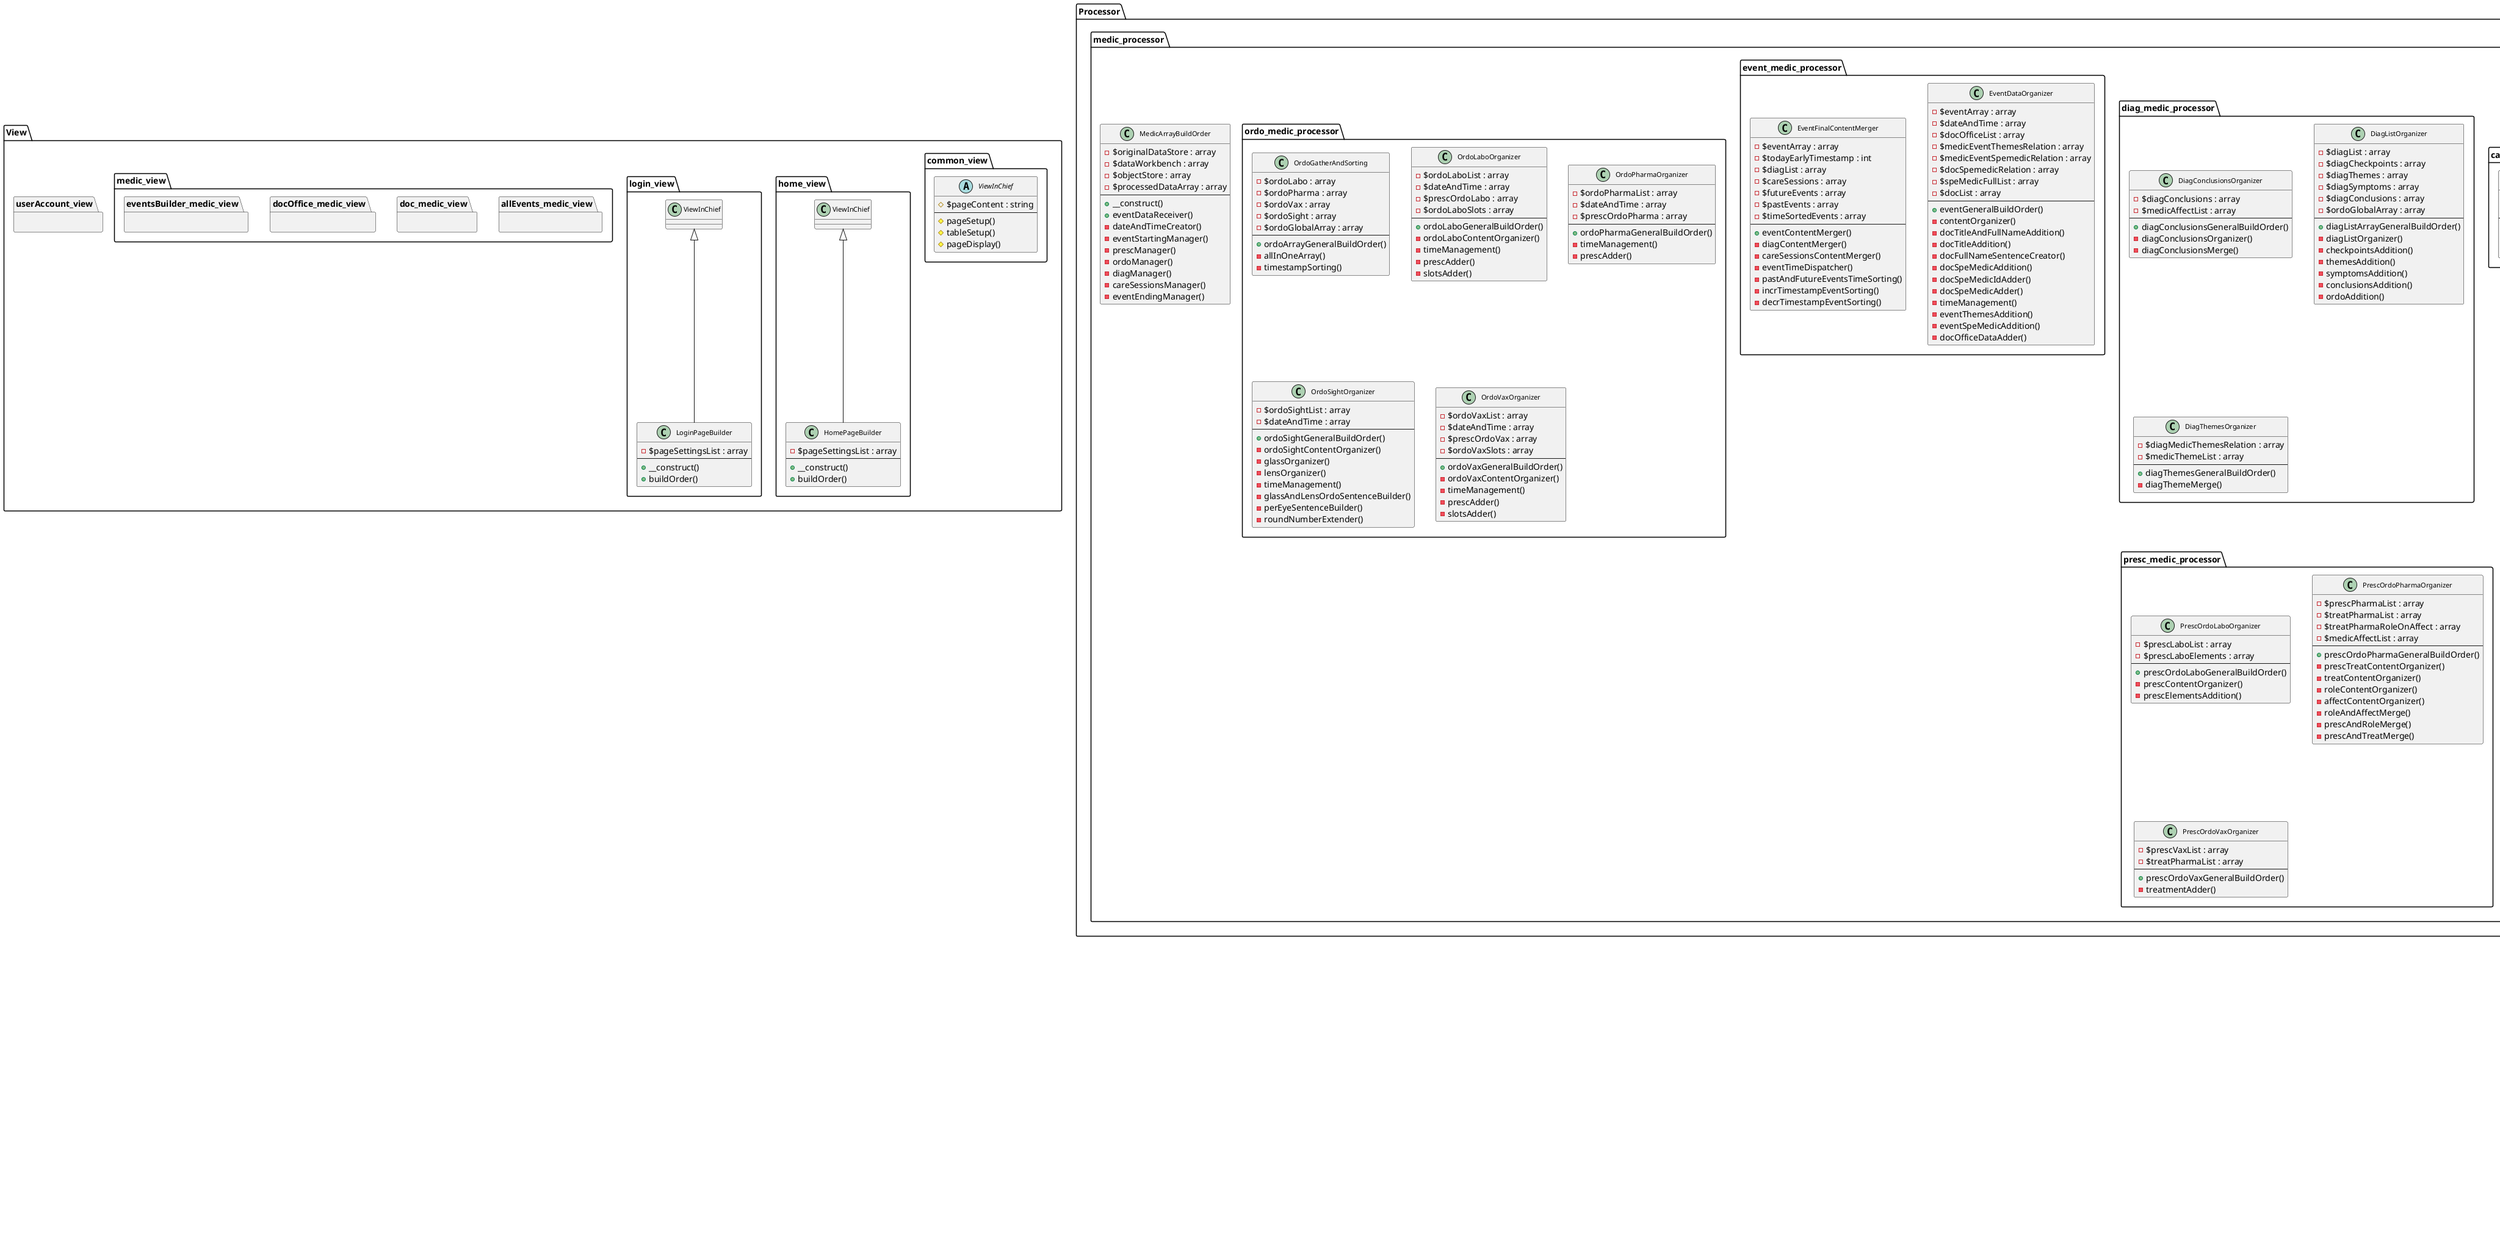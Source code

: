 @startuml

skinparam ClassFontSize 11
skinparam ClassFontName Verdana


together {
    package Controller {
        abstract class GetAndPostCleaner {
            # inputCleaner()
        }

        class ControllerDispatch extends GetAndPostCleaner {
            - $cleanedUpGet : array
            - $cleanedUpPost : array
            - $selectedController : string
            --
            + __construct()
            - sessionChecker()
            - unloggedDispatcher()
            - loggedInDispatcher()
        }


        package common_controller {

        }


        package home_controller {
            class HomeGetController {
                - $homeModel : object
                - $eventIdFinder : object
                - $eventDataGatherer : object
                - $medicArrayBuildOrder : object
                - $homeView : object
                --
                + __construct()
                + displayHomePage()
            }
        }


        package login_controller {
            abstract class LoginCommonController {
                - $loginView : object
                --
                + __construct()
                + displayLoginPage()
            }

            class LoginGetController extends LoginCommonController {
                + actionReceiver()
            }

            class LoginPostController extends LoginCommonController {
                - $loginModel : object
                --
                - loginModelInit()
                + actionReceiver()
            }
        }


        package medic_controller {

        }


        package userAccount_controller {
            class UserAccountGetController{
                - $homeModel : object
                - $homeView : object
                --
                + actionReceiver()
            }

            class UserAccountPostController{
                - $homeModel : object
                - $homeView : object
                --
                + actionReceiver()
            }
        }
    }


    package Model {
        package common_model {
            abstract class ModelInChief {
                # $pdo : object
                #  $query : object
                --
                + __construct()
                # pdoInit()
                # pdoPreparedSelectExecute()
                # pdoRawSelectExecute()
                # pdoEventSelectMultiQuery()
                # pdoPreparedInsertUpdateDeleteExecute()
            }

        }


        package home_model {
            class HomeModel extends ModelInChief {

            }
        }


        package login_model {
            class LoginModel extends ModelInChief {
                + checkUserLogs()
            }
        }


        package medic_model {
            package allEvents_medic_model {

            }


            package doc_medic_model {

            }


            package doc_medic_model {

            }


            package eventDataGatherer_medic_model {
                class EventDataGathererPdoManager extends ModelInChief {
                    # $pdoArray : array
                    --
                    + __construct()
                    # pdoQuery()
                    # pdoArrayReinit()
                    # stmtWhereBuilder()
                    # pdoDataEntry()
                    # pdoQueryExec()
                    # pdoDataPrepare()
                    # pdoResultWriter()
                }

                class EventDataHelpers extends EventDataGathererPdoManager{
                    # $dataStore : array
                    --
                    + __construct()
                    - dataStoreArrayPrepPhase1()
                    - dataStoreArrayPrepPhase2()
                    # gatherAll()
                    # dualColumnGatherAll()
                    # idExtractor()
                    # docIDExtractor()
                    # gatherAllFromUsagePhase()
                }

                class SpecificStmtStore extends EventDataHelpers {
                    + __construct()
                    # medicEventList()
                    # docList()
                    # docOfficeList()
                    # prescPharmaListOnlyOrdoPharmaIds()
                    # ordoVaxSlotsOnlyOrdoVaxIds()
                    # treatPharmaNames()
                    # medicAffectNames()
                    # medicEventAffectsRelation()
                    # medicEventThemesRelation()
                    # medicEventSpemedicRelation()
                }

                class EventDataGatherer extends SpecificStmtStore {
                    # $dataStore : array
                    # $eventsIdList : array
                    --
                    + __construct()
                    + eventIdReceiver()
                    - gatherWave1PdoPrep()
                    - idExtractionFromWave1()
                    - gatherWave2PdoPrep()
                    - idExtractionFromWave2()
                    - gatherWave3PdoPrep()
                    - idExtractionFromWave3()
                    - gatherWave4PdoPrep()
                    - idExtractionFromWave4()
                    - gatherWave5PdoPrep()
                    - idExtractionFromWave5()
                    - gatherWave6PdoPrep()
                    - idExtractionFromWave6()
                    - gatherWave7PdoPrep()
                }
            }


            package eventIdFinder_medic_model {
                class EventIdFinder extends ModelInChief {
                    + __construct()
                    + comingEventsIds()
                    + eventsIdsByUserId()
                    + onlyOneEvent()
                }

            }


            package speMedic_medic_model {

            }
        }

        package userAccount_model {

        }
    }

    package Processor {
        package medic_processor {
            class MedicArrayBuildOrder {
                - $originalDataStore : array
                - $dataWorkbench : array
                - $objectStore : array
                - $processedDataArray : array
                --
                + __construct()
                + eventDataReceiver()
                - dateAndTimeCreator()
                - eventStartingManager()
                - prescManager()
                - ordoManager()
                - diagManager()
                - careSessionsManager()
                - eventEndingManager()
            }

            package care_medic_processor {
                class CareSessionsOrganizer {
                    - $careSessionsList : array
                    - $careSessionElements : array
                    --
                    + careSessionsGeneralBuildOrder()
                    - careSessionsContentOrganizer()
                    - careElementsAddition()
                }
            }

            package diag_medic_processor {
                class DiagConclusionsOrganizer {
                    - $diagConclusions : array
                    - $medicAffectList : array
                    --
                    + diagConclusionsGeneralBuildOrder()
                    - diagConclusionsOrganizer()
                    - diagConclusionsMerge()
                }

                class DiagListOrganizer {
                    - $diagList : array
                    - $diagCheckpoints : array
                    - $diagThemes : array
                    - $diagSymptoms : array
                    - $diagConclusions : array
                    - $ordoGlobalArray : array
                    --
                    + diagListArrayGeneralBuildOrder()
                    - diagListOrganizer()
                    - checkpointsAddition()
                    - themesAddition()
                    - symptomsAddition()
                    - conclusionsAddition()
                    - ordoAddition()
                }

                class DiagThemesOrganizer {
                    - $diagMedicThemesRelation : array
                    - $medicThemeList : array
                    --
                    + diagThemesGeneralBuildOrder()
                    - diagThemeMerge()
                }
            }

            package event_medic_processor {
                class EventDataOrganizer {
                    - $eventArray : array
                    - $dateAndTime : array
                    - $docOfficeList : array
                    - $medicEventThemesRelation : array
                    - $medicEventSpemedicRelation : array
                    - $docSpemedicRelation : array
                    - $speMedicFullList : array
                    - $docList : array
                    --
                    + eventGeneralBuildOrder()
                    - contentOrganizer()
                    - docTitleAndFullNameAddition()
                    - docTitleAddition()
                    - docFullNameSentenceCreator()
                    - docSpeMedicAddition()
                    - docSpeMedicIdAdder()
                    - docSpeMedicAdder()
                    - timeManagement()
                    - eventThemesAddition()
                    - eventSpeMedicAddition()
                    - docOfficeDataAdder()
                }

                class EventFinalContentMerger {
                    - $eventArray : array
                    - $todayEarlyTimestamp : int
                    - $diagList : array
                    - $careSessions : array
                    - $futureEvents : array
                    - $pastEvents : array
                    - $timeSortedEvents : array
                    --
                    + eventContentMerger()
                    - diagContentMerger()
                    - careSessionsContentMerger()
                    - eventTimeDispatcher()
                    - pastAndFutureEventsTimeSorting()
                    - incrTimestampEventSorting()
                    - decrTimestampEventSorting()
                }
            }

            package ordo_medic_processor {
                class OrdoGatherAndSorting {
                    - $ordoLabo : array
                    - $ordoPharma : array
                    - $ordoVax : array
                    - $ordoSight : array
                    - $ordoGlobalArray : array
                    --
                    + ordoArrayGeneralBuildOrder()
                    - allInOneArray()
                    - timestampSorting()
                }

                class OrdoLaboOrganizer {
                    - $ordoLaboList : array
                    - $dateAndTime : array
                    - $prescOrdoLabo : array
                    - $ordoLaboSlots : array
                    --
                    + ordoLaboGeneralBuildOrder()
                    - ordoLaboContentOrganizer()
                    - timeManagement()
                    - prescAdder()
                    - slotsAdder()
                }

                class OrdoPharmaOrganizer {
                    - $ordoPharmaList : array
                    - $dateAndTime : array
                    - $prescOrdoPharma : array
                    --
                    + ordoPharmaGeneralBuildOrder()
                    - timeManagement()
                    - prescAdder()
                }

                class OrdoSightOrganizer {
                    - $ordoSightList : array
                    - $dateAndTime : array
                    --
                    + ordoSightGeneralBuildOrder()
                    - ordoSightContentOrganizer()
                    - glassOrganizer()
                    - lensOrganizer()
                    - timeManagement()
                    - glassAndLensOrdoSentenceBuilder()
                    - perEyeSentenceBuilder()
                    - roundNumberExtender()
                }

                class OrdoVaxOrganizer {
                    - $ordoVaxList : array
                    - $dateAndTime : array
                    - $prescOrdoVax : array
                    - $ordoVaxSlots : array
                    --
                    + ordoVaxGeneralBuildOrder()
                    - ordoVaxContentOrganizer()
                    - timeManagement()
                    - prescAdder()
                    - slotsAdder()
                }

            }

            package presc_medic_processor {
                class PrescOrdoLaboOrganizer {
                    - $prescLaboList : array
                    - $prescLaboElements : array
                    --
                    + prescOrdoLaboGeneralBuildOrder()
                    - prescContentOrganizer()
                    - prescElementsAddition()
                }

                class PrescOrdoPharmaOrganizer {
                    - $prescPharmaList : array
                    - $treatPharmaList : array
                    - $treatPharmaRoleOnAffect : array
                    - $medicAffectList : array
                    --
                    + prescOrdoPharmaGeneralBuildOrder()
                    - prescTreatContentOrganizer()
                    - treatContentOrganizer()
                    - roleContentOrganizer()
                    - affectContentOrganizer()
                    - roleAndAffectMerge()
                    - prescAndRoleMerge()
                    - prescAndTreatMerge()
                }

                class PrescOrdoVaxOrganizer {
                    - $prescVaxList : array
                    - $treatPharmaList : array
                    --
                    + prescOrdoVaxGeneralBuildOrder()
                    - treatmentAdder()
                }
            }
        }
    }

    package View {
        package common_view {
            abstract class ViewInChief {
                # $pageContent : string
                --
                # pageSetup()
                # tableSetup()
                # pageDisplay()
            }
        }

        package home_view {
            class HomePageBuilder extends ViewInChief {
                - $pageSettingsList : array
                --
                + __construct()
                + buildOrder()
            }

        }

        package login_view {
            class LoginPageBuilder extends ViewInChief {
                - $pageSettingsList : array
                --
                + __construct()
                + buildOrder()
            }
        }

        package medic_view {
            package allEvents_medic_view {

            }

            package doc_medic_view {

            }

            package docOffice_medic_view {

            }

            package eventsBuilder_medic_view {


            }
        }

        package userAccount_view {

        }

    }
}




@enduml